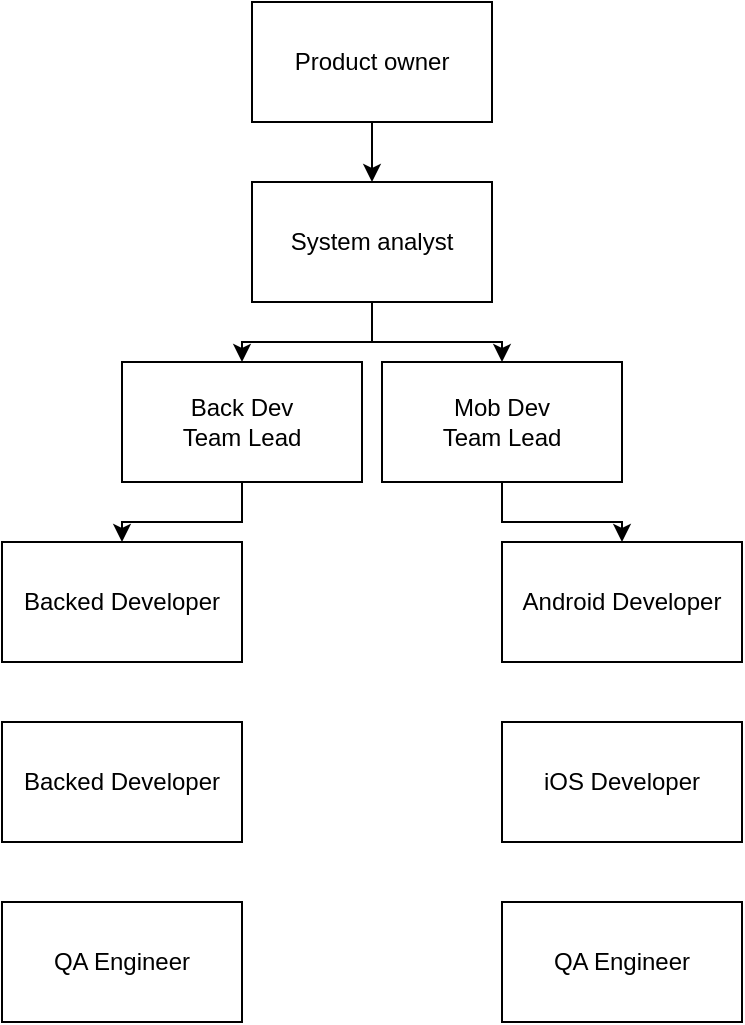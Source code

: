 <mxfile version="21.3.8" type="device">
  <diagram id="nunI3avS6iweZ32lkM8Y" name="Page-1">
    <mxGraphModel dx="1570" dy="1028" grid="1" gridSize="10" guides="1" tooltips="1" connect="1" arrows="1" fold="1" page="1" pageScale="1" pageWidth="850" pageHeight="1100" math="0" shadow="0">
      <root>
        <mxCell id="0" />
        <mxCell id="1" parent="0" />
        <mxCell id="JwYO3jtZKPEIbxR2W0qp-1" value="" style="edgeStyle=orthogonalEdgeStyle;rounded=0;orthogonalLoop=1;jettySize=auto;html=1;" edge="1" parent="1" source="rq3PfeS93UwtuZ3GBgnR-1" target="rq3PfeS93UwtuZ3GBgnR-2">
          <mxGeometry relative="1" as="geometry" />
        </mxCell>
        <mxCell id="rq3PfeS93UwtuZ3GBgnR-1" value="Product owner" style="rounded=0;whiteSpace=wrap;html=1;" parent="1" vertex="1">
          <mxGeometry x="365" y="110" width="120" height="60" as="geometry" />
        </mxCell>
        <mxCell id="JwYO3jtZKPEIbxR2W0qp-3" value="" style="edgeStyle=orthogonalEdgeStyle;rounded=0;orthogonalLoop=1;jettySize=auto;html=1;" edge="1" parent="1" source="rq3PfeS93UwtuZ3GBgnR-2" target="JwYO3jtZKPEIbxR2W0qp-2">
          <mxGeometry relative="1" as="geometry" />
        </mxCell>
        <mxCell id="JwYO3jtZKPEIbxR2W0qp-6" value="" style="edgeStyle=orthogonalEdgeStyle;rounded=0;orthogonalLoop=1;jettySize=auto;html=1;" edge="1" parent="1" source="rq3PfeS93UwtuZ3GBgnR-2" target="JwYO3jtZKPEIbxR2W0qp-5">
          <mxGeometry relative="1" as="geometry" />
        </mxCell>
        <mxCell id="rq3PfeS93UwtuZ3GBgnR-2" value="System analyst" style="rounded=0;whiteSpace=wrap;html=1;" parent="1" vertex="1">
          <mxGeometry x="365" y="200" width="120" height="60" as="geometry" />
        </mxCell>
        <mxCell id="JwYO3jtZKPEIbxR2W0qp-8" value="" style="edgeStyle=orthogonalEdgeStyle;rounded=0;orthogonalLoop=1;jettySize=auto;html=1;" edge="1" parent="1" source="JwYO3jtZKPEIbxR2W0qp-2" target="JwYO3jtZKPEIbxR2W0qp-7">
          <mxGeometry relative="1" as="geometry" />
        </mxCell>
        <mxCell id="JwYO3jtZKPEIbxR2W0qp-2" value="Back Dev &lt;br&gt;Team Lead" style="rounded=0;whiteSpace=wrap;html=1;" vertex="1" parent="1">
          <mxGeometry x="300" y="290" width="120" height="60" as="geometry" />
        </mxCell>
        <mxCell id="JwYO3jtZKPEIbxR2W0qp-10" value="" style="edgeStyle=orthogonalEdgeStyle;rounded=0;orthogonalLoop=1;jettySize=auto;html=1;" edge="1" parent="1" source="JwYO3jtZKPEIbxR2W0qp-5" target="JwYO3jtZKPEIbxR2W0qp-9">
          <mxGeometry relative="1" as="geometry" />
        </mxCell>
        <mxCell id="JwYO3jtZKPEIbxR2W0qp-5" value="Mob Dev&lt;br&gt;Team Lead" style="rounded=0;whiteSpace=wrap;html=1;" vertex="1" parent="1">
          <mxGeometry x="430" y="290" width="120" height="60" as="geometry" />
        </mxCell>
        <mxCell id="JwYO3jtZKPEIbxR2W0qp-7" value="Backed Developer" style="rounded=0;whiteSpace=wrap;html=1;" vertex="1" parent="1">
          <mxGeometry x="240" y="380" width="120" height="60" as="geometry" />
        </mxCell>
        <mxCell id="JwYO3jtZKPEIbxR2W0qp-9" value="Android Developer" style="rounded=0;whiteSpace=wrap;html=1;" vertex="1" parent="1">
          <mxGeometry x="490" y="380" width="120" height="60" as="geometry" />
        </mxCell>
        <mxCell id="JwYO3jtZKPEIbxR2W0qp-12" value="iOS Developer" style="rounded=0;whiteSpace=wrap;html=1;" vertex="1" parent="1">
          <mxGeometry x="490" y="470" width="120" height="60" as="geometry" />
        </mxCell>
        <mxCell id="JwYO3jtZKPEIbxR2W0qp-13" value="QA Engineer" style="rounded=0;whiteSpace=wrap;html=1;" vertex="1" parent="1">
          <mxGeometry x="240" y="560" width="120" height="60" as="geometry" />
        </mxCell>
        <mxCell id="JwYO3jtZKPEIbxR2W0qp-14" value="QA Engineer" style="rounded=0;whiteSpace=wrap;html=1;" vertex="1" parent="1">
          <mxGeometry x="490" y="560" width="120" height="60" as="geometry" />
        </mxCell>
        <mxCell id="JwYO3jtZKPEIbxR2W0qp-15" value="Backed Developer" style="rounded=0;whiteSpace=wrap;html=1;" vertex="1" parent="1">
          <mxGeometry x="240" y="470" width="120" height="60" as="geometry" />
        </mxCell>
      </root>
    </mxGraphModel>
  </diagram>
</mxfile>
